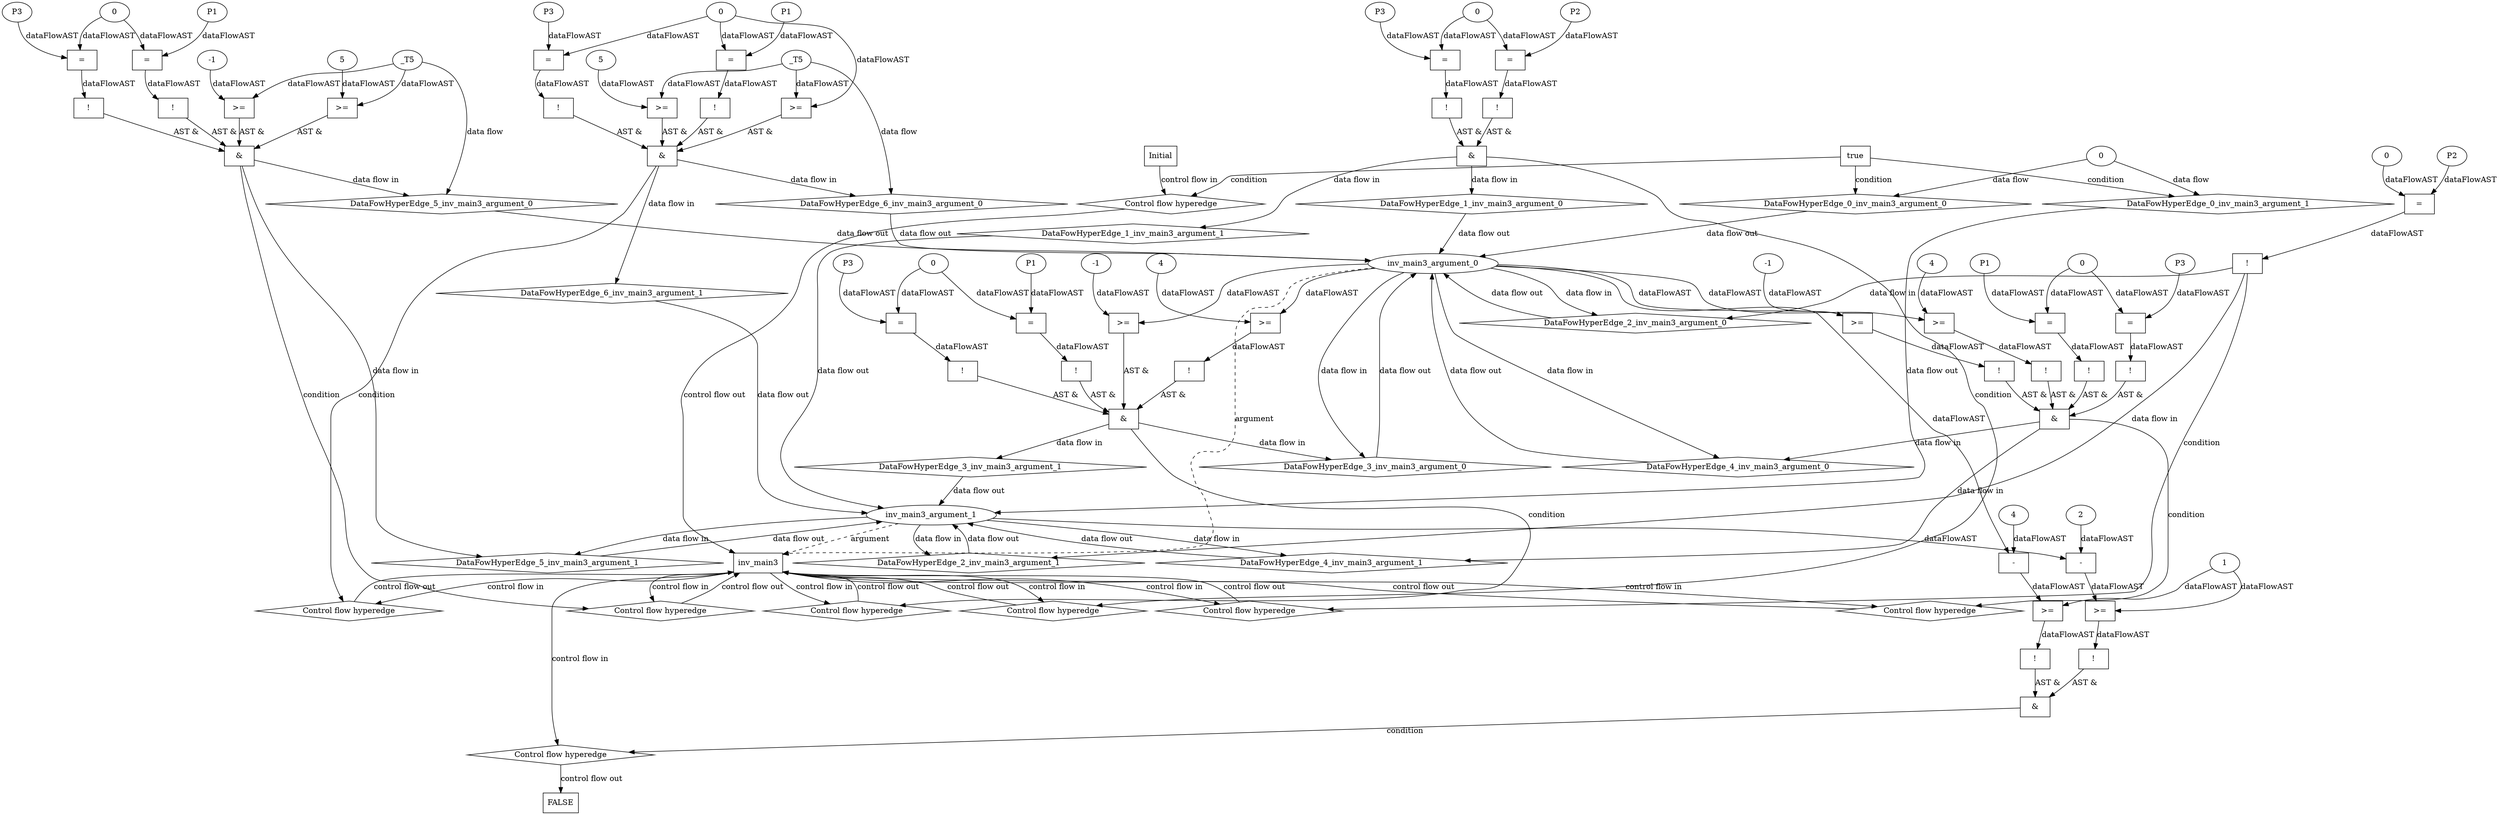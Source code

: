 digraph dag {
"inv_main3" [label="inv_main3" nodeName="inv_main3" class=cfn  shape="rect"];
FALSE [label="FALSE" nodeName=FALSE class=cfn  shape="rect"];
Initial [label="Initial" nodeName=Initial class=cfn  shape="rect"];
ControlFowHyperEdge_0 [label="Control flow hyperedge" nodeName=ControlFowHyperEdge_0 class=controlFlowHyperEdge shape="diamond"];
"Initial" -> ControlFowHyperEdge_0 [label="control flow in"]
ControlFowHyperEdge_0 -> "inv_main3" [label="control flow out"]
ControlFowHyperEdge_1 [label="Control flow hyperedge" nodeName=ControlFowHyperEdge_1 class=controlFlowHyperEdge shape="diamond"];
"inv_main3" -> ControlFowHyperEdge_1 [label="control flow in"]
ControlFowHyperEdge_1 -> "inv_main3" [label="control flow out"]
ControlFowHyperEdge_2 [label="Control flow hyperedge" nodeName=ControlFowHyperEdge_2 class=controlFlowHyperEdge shape="diamond"];
"inv_main3" -> ControlFowHyperEdge_2 [label="control flow in"]
ControlFowHyperEdge_2 -> "inv_main3" [label="control flow out"]
ControlFowHyperEdge_3 [label="Control flow hyperedge" nodeName=ControlFowHyperEdge_3 class=controlFlowHyperEdge shape="diamond"];
"inv_main3" -> ControlFowHyperEdge_3 [label="control flow in"]
ControlFowHyperEdge_3 -> "inv_main3" [label="control flow out"]
ControlFowHyperEdge_4 [label="Control flow hyperedge" nodeName=ControlFowHyperEdge_4 class=controlFlowHyperEdge shape="diamond"];
"inv_main3" -> ControlFowHyperEdge_4 [label="control flow in"]
ControlFowHyperEdge_4 -> "inv_main3" [label="control flow out"]
ControlFowHyperEdge_5 [label="Control flow hyperedge" nodeName=ControlFowHyperEdge_5 class=controlFlowHyperEdge shape="diamond"];
"inv_main3" -> ControlFowHyperEdge_5 [label="control flow in"]
ControlFowHyperEdge_5 -> "inv_main3" [label="control flow out"]
ControlFowHyperEdge_6 [label="Control flow hyperedge" nodeName=ControlFowHyperEdge_6 class=controlFlowHyperEdge shape="diamond"];
"inv_main3" -> ControlFowHyperEdge_6 [label="control flow in"]
ControlFowHyperEdge_6 -> "inv_main3" [label="control flow out"]
ControlFowHyperEdge_7 [label="Control flow hyperedge" nodeName=ControlFowHyperEdge_7 class=controlFlowHyperEdge shape="diamond"];
"inv_main3" -> ControlFowHyperEdge_7 [label="control flow in"]
ControlFowHyperEdge_7 -> "FALSE" [label="control flow out"]
"inv_main3_argument_0" [label="inv_main3_argument_0" nodeName=argument0 class=argument  head="inv_main3" shape="oval"];
"inv_main3_argument_0" -> "inv_main3"[label="argument" style="dashed"]
"inv_main3_argument_1" [label="inv_main3_argument_1" nodeName=argument1 class=argument  head="inv_main3" shape="oval"];
"inv_main3_argument_1" -> "inv_main3"[label="argument" style="dashed"]

"true_0" [label="true" nodeName="true_0" class=true shape="rect"];
"true_0" -> "ControlFowHyperEdge_0" [label="condition"];
"xxxinv_main3___Initial_0xxxdataFlow_0_node_0" [label="0" nodeName="xxxinv_main3___Initial_0xxxdataFlow_0_node_0" class=Literal ];

"xxxinv_main3___Initial_0xxxdataFlow_0_node_0" -> "DataFowHyperEdge_0_inv_main3_argument_0" [label="data flow"];

"xxxinv_main3___Initial_0xxxdataFlow_0_node_0" -> "DataFowHyperEdge_0_inv_main3_argument_1" [label="data flow"];
"xxxinv_main3___inv_main3_1xxx_and" [label="&" nodeName="xxxinv_main3___inv_main3_1xxx_and" class=Operator shape="rect"];
"xxxinv_main3___inv_main3_1xxxguard_0_node_0" [label="!" nodeName="xxxinv_main3___inv_main3_1xxxguard_0_node_0" class=Operator shape="rect"];
"xxxinv_main3___inv_main3_1xxxguard_0_node_1" [label="=" nodeName="xxxinv_main3___inv_main3_1xxxguard_0_node_1" class=Operator  shape="rect"];
"xxxinv_main3___inv_main3_1xxxguard_0_node_2" [label="P2" nodeName="xxxinv_main3___inv_main3_1xxxguard_0_node_2" class=Constant ];
"xxxinv_main3___inv_main3_1xxxguard_0_node_3" [label="0" nodeName="xxxinv_main3___inv_main3_1xxxguard_0_node_3" class=Literal ];
"xxxinv_main3___inv_main3_1xxxguard_0_node_1" -> "xxxinv_main3___inv_main3_1xxxguard_0_node_0"[label="dataFlowAST"]
"xxxinv_main3___inv_main3_1xxxguard_0_node_2" -> "xxxinv_main3___inv_main3_1xxxguard_0_node_1"[label="dataFlowAST"]
"xxxinv_main3___inv_main3_1xxxguard_0_node_3" -> "xxxinv_main3___inv_main3_1xxxguard_0_node_1"[label="dataFlowAST"]

"xxxinv_main3___inv_main3_1xxxguard_0_node_0" -> "xxxinv_main3___inv_main3_1xxx_and" [label="AST &"];
"xxxinv_main3___inv_main3_1xxxguard1_node_0" [label="!" nodeName="xxxinv_main3___inv_main3_1xxxguard1_node_0" class=Operator shape="rect"];
"xxxinv_main3___inv_main3_1xxxguard1_node_1" [label="=" nodeName="xxxinv_main3___inv_main3_1xxxguard1_node_1" class=Operator  shape="rect"];
"xxxinv_main3___inv_main3_1xxxguard1_node_2" [label="P3" nodeName="xxxinv_main3___inv_main3_1xxxguard1_node_2" class=Constant ];
"xxxinv_main3___inv_main3_1xxxguard1_node_1" -> "xxxinv_main3___inv_main3_1xxxguard1_node_0"[label="dataFlowAST"]
"xxxinv_main3___inv_main3_1xxxguard1_node_2" -> "xxxinv_main3___inv_main3_1xxxguard1_node_1"[label="dataFlowAST"]
"xxxinv_main3___inv_main3_1xxxguard_0_node_3" -> "xxxinv_main3___inv_main3_1xxxguard1_node_1"[label="dataFlowAST"]

"xxxinv_main3___inv_main3_1xxxguard1_node_0" -> "xxxinv_main3___inv_main3_1xxx_and" [label="AST &"];
"xxxinv_main3___inv_main3_1xxx_and" -> "ControlFowHyperEdge_1" [label="condition"];
"xxxinv_main3___inv_main3_2xxxguard_0_node_0" [label="!" nodeName="xxxinv_main3___inv_main3_2xxxguard_0_node_0" class=Operator shape="rect"];
"xxxinv_main3___inv_main3_2xxxguard_0_node_1" [label="=" nodeName="xxxinv_main3___inv_main3_2xxxguard_0_node_1" class=Operator  shape="rect"];
"xxxinv_main3___inv_main3_2xxxguard_0_node_2" [label="P2" nodeName="xxxinv_main3___inv_main3_2xxxguard_0_node_2" class=Constant ];
"xxxinv_main3___inv_main3_2xxxguard_0_node_3" [label="0" nodeName="xxxinv_main3___inv_main3_2xxxguard_0_node_3" class=Literal ];
"xxxinv_main3___inv_main3_2xxxguard_0_node_1" -> "xxxinv_main3___inv_main3_2xxxguard_0_node_0"[label="dataFlowAST"]
"xxxinv_main3___inv_main3_2xxxguard_0_node_2" -> "xxxinv_main3___inv_main3_2xxxguard_0_node_1"[label="dataFlowAST"]
"xxxinv_main3___inv_main3_2xxxguard_0_node_3" -> "xxxinv_main3___inv_main3_2xxxguard_0_node_1"[label="dataFlowAST"]

"xxxinv_main3___inv_main3_2xxxguard_0_node_0" -> "ControlFowHyperEdge_2" [label="condition"];
"xxxinv_main3___inv_main3_3xxx_and" [label="&" nodeName="xxxinv_main3___inv_main3_3xxx_and" class=Operator shape="rect"];
"xxxinv_main3___inv_main3_3xxxguard_0_node_0" [label="!" nodeName="xxxinv_main3___inv_main3_3xxxguard_0_node_0" class=Operator shape="rect"];
"xxxinv_main3___inv_main3_3xxxguard_0_node_1" [label="=" nodeName="xxxinv_main3___inv_main3_3xxxguard_0_node_1" class=Operator  shape="rect"];
"xxxinv_main3___inv_main3_3xxxguard_0_node_2" [label="P3" nodeName="xxxinv_main3___inv_main3_3xxxguard_0_node_2" class=Constant ];
"xxxinv_main3___inv_main3_3xxxguard_0_node_3" [label="0" nodeName="xxxinv_main3___inv_main3_3xxxguard_0_node_3" class=Literal ];
"xxxinv_main3___inv_main3_3xxxguard_0_node_1" -> "xxxinv_main3___inv_main3_3xxxguard_0_node_0"[label="dataFlowAST"]
"xxxinv_main3___inv_main3_3xxxguard_0_node_2" -> "xxxinv_main3___inv_main3_3xxxguard_0_node_1"[label="dataFlowAST"]
"xxxinv_main3___inv_main3_3xxxguard_0_node_3" -> "xxxinv_main3___inv_main3_3xxxguard_0_node_1"[label="dataFlowAST"]

"xxxinv_main3___inv_main3_3xxxguard_0_node_0" -> "xxxinv_main3___inv_main3_3xxx_and" [label="AST &"];
"xxxinv_main3___inv_main3_3xxxguard1_node_0" [label="!" nodeName="xxxinv_main3___inv_main3_3xxxguard1_node_0" class=Operator shape="rect"];
"xxxinv_main3___inv_main3_3xxxguard1_node_1" [label="=" nodeName="xxxinv_main3___inv_main3_3xxxguard1_node_1" class=Operator  shape="rect"];
"xxxinv_main3___inv_main3_3xxxguard1_node_2" [label="P1" nodeName="xxxinv_main3___inv_main3_3xxxguard1_node_2" class=Constant ];
"xxxinv_main3___inv_main3_3xxxguard1_node_1" -> "xxxinv_main3___inv_main3_3xxxguard1_node_0"[label="dataFlowAST"]
"xxxinv_main3___inv_main3_3xxxguard1_node_2" -> "xxxinv_main3___inv_main3_3xxxguard1_node_1"[label="dataFlowAST"]
"xxxinv_main3___inv_main3_3xxxguard_0_node_3" -> "xxxinv_main3___inv_main3_3xxxguard1_node_1"[label="dataFlowAST"]

"xxxinv_main3___inv_main3_3xxxguard1_node_0" -> "xxxinv_main3___inv_main3_3xxx_and" [label="AST &"];
"xxxinv_main3___inv_main3_3xxxguard2_node_0" [label="!" nodeName="xxxinv_main3___inv_main3_3xxxguard2_node_0" class=Operator shape="rect"];
"xxxinv_main3___inv_main3_3xxxguard2_node_1" [label=">=" nodeName="xxxinv_main3___inv_main3_3xxxguard2_node_1" class=Operator  shape="rect"];
"xxxinv_main3___inv_main3_3xxxguard2_node_3" [label="4" nodeName="xxxinv_main3___inv_main3_3xxxguard2_node_3" class=Literal ];
"xxxinv_main3___inv_main3_3xxxguard2_node_1" -> "xxxinv_main3___inv_main3_3xxxguard2_node_0"[label="dataFlowAST"]
"inv_main3_argument_0" -> "xxxinv_main3___inv_main3_3xxxguard2_node_1"[label="dataFlowAST"]
"xxxinv_main3___inv_main3_3xxxguard2_node_3" -> "xxxinv_main3___inv_main3_3xxxguard2_node_1"[label="dataFlowAST"]

"xxxinv_main3___inv_main3_3xxxguard2_node_0" -> "xxxinv_main3___inv_main3_3xxx_and" [label="AST &"];
"xxxinv_main3___inv_main3_3xxxguard3_node_0" [label=">=" nodeName="xxxinv_main3___inv_main3_3xxxguard3_node_0" class=Operator  shape="rect"];
"xxxinv_main3___inv_main3_3xxxguard3_node_1" [label="-1" nodeName="xxxinv_main3___inv_main3_3xxxguard3_node_1" class=Literal ];
"xxxinv_main3___inv_main3_3xxxguard3_node_1" -> "xxxinv_main3___inv_main3_3xxxguard3_node_0"[label="dataFlowAST"]
"inv_main3_argument_0" -> "xxxinv_main3___inv_main3_3xxxguard3_node_0"[label="dataFlowAST"]

"xxxinv_main3___inv_main3_3xxxguard3_node_0" -> "xxxinv_main3___inv_main3_3xxx_and" [label="AST &"];
"xxxinv_main3___inv_main3_3xxx_and" -> "ControlFowHyperEdge_3" [label="condition"];
"xxxinv_main3___inv_main3_4xxx_and" [label="&" nodeName="xxxinv_main3___inv_main3_4xxx_and" class=Operator shape="rect"];
"xxxinv_main3___inv_main3_4xxxguard_0_node_0" [label="!" nodeName="xxxinv_main3___inv_main3_4xxxguard_0_node_0" class=Operator shape="rect"];
"xxxinv_main3___inv_main3_4xxxguard_0_node_1" [label="=" nodeName="xxxinv_main3___inv_main3_4xxxguard_0_node_1" class=Operator  shape="rect"];
"xxxinv_main3___inv_main3_4xxxguard_0_node_2" [label="P3" nodeName="xxxinv_main3___inv_main3_4xxxguard_0_node_2" class=Constant ];
"xxxinv_main3___inv_main3_4xxxguard_0_node_3" [label="0" nodeName="xxxinv_main3___inv_main3_4xxxguard_0_node_3" class=Literal ];
"xxxinv_main3___inv_main3_4xxxguard_0_node_1" -> "xxxinv_main3___inv_main3_4xxxguard_0_node_0"[label="dataFlowAST"]
"xxxinv_main3___inv_main3_4xxxguard_0_node_2" -> "xxxinv_main3___inv_main3_4xxxguard_0_node_1"[label="dataFlowAST"]
"xxxinv_main3___inv_main3_4xxxguard_0_node_3" -> "xxxinv_main3___inv_main3_4xxxguard_0_node_1"[label="dataFlowAST"]

"xxxinv_main3___inv_main3_4xxxguard_0_node_0" -> "xxxinv_main3___inv_main3_4xxx_and" [label="AST &"];
"xxxinv_main3___inv_main3_4xxxguard1_node_0" [label="!" nodeName="xxxinv_main3___inv_main3_4xxxguard1_node_0" class=Operator shape="rect"];
"xxxinv_main3___inv_main3_4xxxguard1_node_1" [label="=" nodeName="xxxinv_main3___inv_main3_4xxxguard1_node_1" class=Operator  shape="rect"];
"xxxinv_main3___inv_main3_4xxxguard1_node_2" [label="P1" nodeName="xxxinv_main3___inv_main3_4xxxguard1_node_2" class=Constant ];
"xxxinv_main3___inv_main3_4xxxguard1_node_1" -> "xxxinv_main3___inv_main3_4xxxguard1_node_0"[label="dataFlowAST"]
"xxxinv_main3___inv_main3_4xxxguard1_node_2" -> "xxxinv_main3___inv_main3_4xxxguard1_node_1"[label="dataFlowAST"]
"xxxinv_main3___inv_main3_4xxxguard_0_node_3" -> "xxxinv_main3___inv_main3_4xxxguard1_node_1"[label="dataFlowAST"]

"xxxinv_main3___inv_main3_4xxxguard1_node_0" -> "xxxinv_main3___inv_main3_4xxx_and" [label="AST &"];
"xxxinv_main3___inv_main3_4xxxguard2_node_0" [label="!" nodeName="xxxinv_main3___inv_main3_4xxxguard2_node_0" class=Operator shape="rect"];
"xxxinv_main3___inv_main3_4xxxguard2_node_1" [label=">=" nodeName="xxxinv_main3___inv_main3_4xxxguard2_node_1" class=Operator  shape="rect"];
"xxxinv_main3___inv_main3_4xxxguard2_node_3" [label="4" nodeName="xxxinv_main3___inv_main3_4xxxguard2_node_3" class=Literal ];
"xxxinv_main3___inv_main3_4xxxguard2_node_1" -> "xxxinv_main3___inv_main3_4xxxguard2_node_0"[label="dataFlowAST"]
"inv_main3_argument_0" -> "xxxinv_main3___inv_main3_4xxxguard2_node_1"[label="dataFlowAST"]
"xxxinv_main3___inv_main3_4xxxguard2_node_3" -> "xxxinv_main3___inv_main3_4xxxguard2_node_1"[label="dataFlowAST"]

"xxxinv_main3___inv_main3_4xxxguard2_node_0" -> "xxxinv_main3___inv_main3_4xxx_and" [label="AST &"];
"xxxinv_main3___inv_main3_4xxxguard3_node_0" [label="!" nodeName="xxxinv_main3___inv_main3_4xxxguard3_node_0" class=Operator shape="rect"];
"xxxinv_main3___inv_main3_4xxxguard3_node_1" [label=">=" nodeName="xxxinv_main3___inv_main3_4xxxguard3_node_1" class=Operator  shape="rect"];
"xxxinv_main3___inv_main3_4xxxguard3_node_2" [label="-1" nodeName="xxxinv_main3___inv_main3_4xxxguard3_node_2" class=Literal ];
"xxxinv_main3___inv_main3_4xxxguard3_node_1" -> "xxxinv_main3___inv_main3_4xxxguard3_node_0"[label="dataFlowAST"]
"xxxinv_main3___inv_main3_4xxxguard3_node_2" -> "xxxinv_main3___inv_main3_4xxxguard3_node_1"[label="dataFlowAST"]
"inv_main3_argument_0" -> "xxxinv_main3___inv_main3_4xxxguard3_node_1"[label="dataFlowAST"]

"xxxinv_main3___inv_main3_4xxxguard3_node_0" -> "xxxinv_main3___inv_main3_4xxx_and" [label="AST &"];
"xxxinv_main3___inv_main3_4xxx_and" -> "ControlFowHyperEdge_4" [label="condition"];
"xxxinv_main3___inv_main3_5xxx_and" [label="&" nodeName="xxxinv_main3___inv_main3_5xxx_and" class=Operator shape="rect"];
"xxxinv_main3___inv_main3_5xxxguard_0_node_0" [label="!" nodeName="xxxinv_main3___inv_main3_5xxxguard_0_node_0" class=Operator shape="rect"];
"xxxinv_main3___inv_main3_5xxxguard_0_node_1" [label="=" nodeName="xxxinv_main3___inv_main3_5xxxguard_0_node_1" class=Operator  shape="rect"];
"xxxinv_main3___inv_main3_5xxxguard_0_node_2" [label="P3" nodeName="xxxinv_main3___inv_main3_5xxxguard_0_node_2" class=Constant ];
"xxxinv_main3___inv_main3_5xxxguard_0_node_3" [label="0" nodeName="xxxinv_main3___inv_main3_5xxxguard_0_node_3" class=Literal ];
"xxxinv_main3___inv_main3_5xxxguard_0_node_1" -> "xxxinv_main3___inv_main3_5xxxguard_0_node_0"[label="dataFlowAST"]
"xxxinv_main3___inv_main3_5xxxguard_0_node_2" -> "xxxinv_main3___inv_main3_5xxxguard_0_node_1"[label="dataFlowAST"]
"xxxinv_main3___inv_main3_5xxxguard_0_node_3" -> "xxxinv_main3___inv_main3_5xxxguard_0_node_1"[label="dataFlowAST"]

"xxxinv_main3___inv_main3_5xxxguard_0_node_0" -> "xxxinv_main3___inv_main3_5xxx_and" [label="AST &"];
"xxxinv_main3___inv_main3_5xxxguard1_node_0" [label="!" nodeName="xxxinv_main3___inv_main3_5xxxguard1_node_0" class=Operator shape="rect"];
"xxxinv_main3___inv_main3_5xxxguard1_node_1" [label="=" nodeName="xxxinv_main3___inv_main3_5xxxguard1_node_1" class=Operator  shape="rect"];
"xxxinv_main3___inv_main3_5xxxguard1_node_2" [label="P1" nodeName="xxxinv_main3___inv_main3_5xxxguard1_node_2" class=Constant ];
"xxxinv_main3___inv_main3_5xxxguard1_node_1" -> "xxxinv_main3___inv_main3_5xxxguard1_node_0"[label="dataFlowAST"]
"xxxinv_main3___inv_main3_5xxxguard1_node_2" -> "xxxinv_main3___inv_main3_5xxxguard1_node_1"[label="dataFlowAST"]
"xxxinv_main3___inv_main3_5xxxguard_0_node_3" -> "xxxinv_main3___inv_main3_5xxxguard1_node_1"[label="dataFlowAST"]

"xxxinv_main3___inv_main3_5xxxguard1_node_0" -> "xxxinv_main3___inv_main3_5xxx_and" [label="AST &"];
"xxxinv_main3___inv_main3_5xxxguard2_node_0" [label=">=" nodeName="xxxinv_main3___inv_main3_5xxxguard2_node_0" class=Operator  shape="rect"];
"xxxinv_main3___inv_main3_5xxxguard2_node_2" [label="5" nodeName="xxxinv_main3___inv_main3_5xxxguard2_node_2" class=Literal ];
"xxxinv_main3___inv_main3_5xxxdataFlow_0_node_0" -> "xxxinv_main3___inv_main3_5xxxguard2_node_0"[label="dataFlowAST"]
"xxxinv_main3___inv_main3_5xxxguard2_node_2" -> "xxxinv_main3___inv_main3_5xxxguard2_node_0"[label="dataFlowAST"]

"xxxinv_main3___inv_main3_5xxxguard2_node_0" -> "xxxinv_main3___inv_main3_5xxx_and" [label="AST &"];
"xxxinv_main3___inv_main3_5xxxguard3_node_0" [label=">=" nodeName="xxxinv_main3___inv_main3_5xxxguard3_node_0" class=Operator  shape="rect"];
"xxxinv_main3___inv_main3_5xxxguard3_node_1" [label="-1" nodeName="xxxinv_main3___inv_main3_5xxxguard3_node_1" class=Literal ];
"xxxinv_main3___inv_main3_5xxxguard3_node_1" -> "xxxinv_main3___inv_main3_5xxxguard3_node_0"[label="dataFlowAST"]
"xxxinv_main3___inv_main3_5xxxdataFlow_0_node_0" -> "xxxinv_main3___inv_main3_5xxxguard3_node_0"[label="dataFlowAST"]

"xxxinv_main3___inv_main3_5xxxguard3_node_0" -> "xxxinv_main3___inv_main3_5xxx_and" [label="AST &"];
"xxxinv_main3___inv_main3_5xxx_and" -> "ControlFowHyperEdge_5" [label="condition"];
"xxxinv_main3___inv_main3_5xxxdataFlow_0_node_0" [label="_T5" nodeName="xxxinv_main3___inv_main3_5xxxdataFlow_0_node_0" class=Constant ];

"xxxinv_main3___inv_main3_5xxxdataFlow_0_node_0" -> "DataFowHyperEdge_5_inv_main3_argument_0" [label="data flow"];
"xxxinv_main3___inv_main3_6xxx_and" [label="&" nodeName="xxxinv_main3___inv_main3_6xxx_and" class=Operator shape="rect"];
"xxxinv_main3___inv_main3_6xxxguard_0_node_0" [label="!" nodeName="xxxinv_main3___inv_main3_6xxxguard_0_node_0" class=Operator shape="rect"];
"xxxinv_main3___inv_main3_6xxxguard_0_node_1" [label="=" nodeName="xxxinv_main3___inv_main3_6xxxguard_0_node_1" class=Operator  shape="rect"];
"xxxinv_main3___inv_main3_6xxxguard_0_node_2" [label="P3" nodeName="xxxinv_main3___inv_main3_6xxxguard_0_node_2" class=Constant ];
"xxxinv_main3___inv_main3_6xxxguard_0_node_3" [label="0" nodeName="xxxinv_main3___inv_main3_6xxxguard_0_node_3" class=Literal ];
"xxxinv_main3___inv_main3_6xxxguard_0_node_1" -> "xxxinv_main3___inv_main3_6xxxguard_0_node_0"[label="dataFlowAST"]
"xxxinv_main3___inv_main3_6xxxguard_0_node_2" -> "xxxinv_main3___inv_main3_6xxxguard_0_node_1"[label="dataFlowAST"]
"xxxinv_main3___inv_main3_6xxxguard_0_node_3" -> "xxxinv_main3___inv_main3_6xxxguard_0_node_1"[label="dataFlowAST"]

"xxxinv_main3___inv_main3_6xxxguard_0_node_0" -> "xxxinv_main3___inv_main3_6xxx_and" [label="AST &"];
"xxxinv_main3___inv_main3_6xxxguard1_node_0" [label="!" nodeName="xxxinv_main3___inv_main3_6xxxguard1_node_0" class=Operator shape="rect"];
"xxxinv_main3___inv_main3_6xxxguard1_node_1" [label="=" nodeName="xxxinv_main3___inv_main3_6xxxguard1_node_1" class=Operator  shape="rect"];
"xxxinv_main3___inv_main3_6xxxguard1_node_2" [label="P1" nodeName="xxxinv_main3___inv_main3_6xxxguard1_node_2" class=Constant ];
"xxxinv_main3___inv_main3_6xxxguard1_node_1" -> "xxxinv_main3___inv_main3_6xxxguard1_node_0"[label="dataFlowAST"]
"xxxinv_main3___inv_main3_6xxxguard1_node_2" -> "xxxinv_main3___inv_main3_6xxxguard1_node_1"[label="dataFlowAST"]
"xxxinv_main3___inv_main3_6xxxguard_0_node_3" -> "xxxinv_main3___inv_main3_6xxxguard1_node_1"[label="dataFlowAST"]

"xxxinv_main3___inv_main3_6xxxguard1_node_0" -> "xxxinv_main3___inv_main3_6xxx_and" [label="AST &"];
"xxxinv_main3___inv_main3_6xxxguard2_node_0" [label=">=" nodeName="xxxinv_main3___inv_main3_6xxxguard2_node_0" class=Operator  shape="rect"];
"xxxinv_main3___inv_main3_6xxxguard2_node_2" [label="5" nodeName="xxxinv_main3___inv_main3_6xxxguard2_node_2" class=Literal ];
"xxxinv_main3___inv_main3_6xxxdataFlow_0_node_0" -> "xxxinv_main3___inv_main3_6xxxguard2_node_0"[label="dataFlowAST"]
"xxxinv_main3___inv_main3_6xxxguard2_node_2" -> "xxxinv_main3___inv_main3_6xxxguard2_node_0"[label="dataFlowAST"]

"xxxinv_main3___inv_main3_6xxxguard2_node_0" -> "xxxinv_main3___inv_main3_6xxx_and" [label="AST &"];
"xxxinv_main3___inv_main3_6xxxguard3_node_0" [label=">=" nodeName="xxxinv_main3___inv_main3_6xxxguard3_node_0" class=Operator  shape="rect"];
"xxxinv_main3___inv_main3_6xxxdataFlow_0_node_0" -> "xxxinv_main3___inv_main3_6xxxguard3_node_0"[label="dataFlowAST"]
"xxxinv_main3___inv_main3_6xxxguard_0_node_3" -> "xxxinv_main3___inv_main3_6xxxguard3_node_0"[label="dataFlowAST"]

"xxxinv_main3___inv_main3_6xxxguard3_node_0" -> "xxxinv_main3___inv_main3_6xxx_and" [label="AST &"];
"xxxinv_main3___inv_main3_6xxx_and" -> "ControlFowHyperEdge_6" [label="condition"];
"xxxinv_main3___inv_main3_6xxxdataFlow_0_node_0" [label="_T5" nodeName="xxxinv_main3___inv_main3_6xxxdataFlow_0_node_0" class=Constant ];

"xxxinv_main3___inv_main3_6xxxdataFlow_0_node_0" -> "DataFowHyperEdge_6_inv_main3_argument_0" [label="data flow"];
"xxxFALSE___inv_main3_7xxx_and" [label="&" nodeName="xxxFALSE___inv_main3_7xxx_and" class=Operator shape="rect"];
"xxxFALSE___inv_main3_7xxxguard_0_node_0" [label="!" nodeName="xxxFALSE___inv_main3_7xxxguard_0_node_0" class=Operator shape="rect"];
"xxxFALSE___inv_main3_7xxxguard_0_node_1" [label=">=" nodeName="xxxFALSE___inv_main3_7xxxguard_0_node_1" class=Operator  shape="rect"];
"xxxFALSE___inv_main3_7xxxguard_0_node_2" [label="-" nodeName="xxxFALSE___inv_main3_7xxxguard_0_node_2" class= Operator shape="rect"];
"xxxFALSE___inv_main3_7xxxguard_0_node_3" [label="4" nodeName="xxxFALSE___inv_main3_7xxxguard_0_node_3" class=Literal ];
"xxxFALSE___inv_main3_7xxxguard_0_node_5" [label="1" nodeName="xxxFALSE___inv_main3_7xxxguard_0_node_5" class=Literal ];
"xxxFALSE___inv_main3_7xxxguard_0_node_1" -> "xxxFALSE___inv_main3_7xxxguard_0_node_0"[label="dataFlowAST"]
"xxxFALSE___inv_main3_7xxxguard_0_node_2" -> "xxxFALSE___inv_main3_7xxxguard_0_node_1"[label="dataFlowAST"]
"xxxFALSE___inv_main3_7xxxguard_0_node_5" -> "xxxFALSE___inv_main3_7xxxguard_0_node_1"[label="dataFlowAST"]
"xxxFALSE___inv_main3_7xxxguard_0_node_3" -> "xxxFALSE___inv_main3_7xxxguard_0_node_2"[label="dataFlowAST"]
"inv_main3_argument_0" -> "xxxFALSE___inv_main3_7xxxguard_0_node_2"[label="dataFlowAST"]

"xxxFALSE___inv_main3_7xxxguard_0_node_0" -> "xxxFALSE___inv_main3_7xxx_and" [label="AST &"];
"xxxFALSE___inv_main3_7xxxguard1_node_0" [label="!" nodeName="xxxFALSE___inv_main3_7xxxguard1_node_0" class=Operator shape="rect"];
"xxxFALSE___inv_main3_7xxxguard1_node_1" [label=">=" nodeName="xxxFALSE___inv_main3_7xxxguard1_node_1" class=Operator  shape="rect"];
"xxxFALSE___inv_main3_7xxxguard1_node_2" [label="-" nodeName="xxxFALSE___inv_main3_7xxxguard1_node_2" class= Operator shape="rect"];
"xxxFALSE___inv_main3_7xxxguard1_node_4" [label="2" nodeName="xxxFALSE___inv_main3_7xxxguard1_node_4" class=Literal ];
"xxxFALSE___inv_main3_7xxxguard1_node_1" -> "xxxFALSE___inv_main3_7xxxguard1_node_0"[label="dataFlowAST"]
"xxxFALSE___inv_main3_7xxxguard1_node_2" -> "xxxFALSE___inv_main3_7xxxguard1_node_1"[label="dataFlowAST"]
"xxxFALSE___inv_main3_7xxxguard_0_node_5" -> "xxxFALSE___inv_main3_7xxxguard1_node_1"[label="dataFlowAST"]
"inv_main3_argument_1" -> "xxxFALSE___inv_main3_7xxxguard1_node_2"[label="dataFlowAST"]
"xxxFALSE___inv_main3_7xxxguard1_node_4" -> "xxxFALSE___inv_main3_7xxxguard1_node_2"[label="dataFlowAST"]

"xxxFALSE___inv_main3_7xxxguard1_node_0" -> "xxxFALSE___inv_main3_7xxx_and" [label="AST &"];
"xxxFALSE___inv_main3_7xxx_and" -> "ControlFowHyperEdge_7" [label="condition"];
"DataFowHyperEdge_0_inv_main3_argument_0" [label="DataFowHyperEdge_0_inv_main3_argument_0" nodeName="DataFowHyperEdge_0_inv_main3_argument_0" class=DataFlowHyperedge shape="diamond"];
"DataFowHyperEdge_0_inv_main3_argument_0" -> "inv_main3_argument_0"[label="data flow out"]
"true_0" -> "DataFowHyperEdge_0_inv_main3_argument_0" [label="condition"];
"DataFowHyperEdge_0_inv_main3_argument_1" [label="DataFowHyperEdge_0_inv_main3_argument_1" nodeName="DataFowHyperEdge_0_inv_main3_argument_1" class=DataFlowHyperedge shape="diamond"];
"DataFowHyperEdge_0_inv_main3_argument_1" -> "inv_main3_argument_1"[label="data flow out"]
"true_0" -> "DataFowHyperEdge_0_inv_main3_argument_1" [label="condition"];
"DataFowHyperEdge_1_inv_main3_argument_0" [label="DataFowHyperEdge_1_inv_main3_argument_0" nodeName="DataFowHyperEdge_1_inv_main3_argument_0" class=DataFlowHyperedge shape="diamond"];
"DataFowHyperEdge_1_inv_main3_argument_0" -> "inv_main3_argument_0"[label="data flow out"]
"xxxinv_main3___inv_main3_1xxx_and" -> "DataFowHyperEdge_1_inv_main3_argument_0"[label="data flow in"]
"DataFowHyperEdge_1_inv_main3_argument_1" [label="DataFowHyperEdge_1_inv_main3_argument_1" nodeName="DataFowHyperEdge_1_inv_main3_argument_1" class=DataFlowHyperedge shape="diamond"];
"DataFowHyperEdge_1_inv_main3_argument_1" -> "inv_main3_argument_1"[label="data flow out"]
"xxxinv_main3___inv_main3_1xxx_and" -> "DataFowHyperEdge_1_inv_main3_argument_1"[label="data flow in"]
"DataFowHyperEdge_2_inv_main3_argument_0" [label="DataFowHyperEdge_2_inv_main3_argument_0" nodeName="DataFowHyperEdge_2_inv_main3_argument_0" class=DataFlowHyperedge shape="diamond"];
"DataFowHyperEdge_2_inv_main3_argument_0" -> "inv_main3_argument_0"[label="data flow out"]
"xxxinv_main3___inv_main3_2xxxguard_0_node_0" -> "DataFowHyperEdge_2_inv_main3_argument_0"[label="data flow in"]
"DataFowHyperEdge_2_inv_main3_argument_1" [label="DataFowHyperEdge_2_inv_main3_argument_1" nodeName="DataFowHyperEdge_2_inv_main3_argument_1" class=DataFlowHyperedge shape="diamond"];
"DataFowHyperEdge_2_inv_main3_argument_1" -> "inv_main3_argument_1"[label="data flow out"]
"xxxinv_main3___inv_main3_2xxxguard_0_node_0" -> "DataFowHyperEdge_2_inv_main3_argument_1"[label="data flow in"]
"DataFowHyperEdge_3_inv_main3_argument_0" [label="DataFowHyperEdge_3_inv_main3_argument_0" nodeName="DataFowHyperEdge_3_inv_main3_argument_0" class=DataFlowHyperedge shape="diamond"];
"DataFowHyperEdge_3_inv_main3_argument_0" -> "inv_main3_argument_0"[label="data flow out"]
"xxxinv_main3___inv_main3_3xxx_and" -> "DataFowHyperEdge_3_inv_main3_argument_0"[label="data flow in"]
"DataFowHyperEdge_3_inv_main3_argument_1" [label="DataFowHyperEdge_3_inv_main3_argument_1" nodeName="DataFowHyperEdge_3_inv_main3_argument_1" class=DataFlowHyperedge shape="diamond"];
"DataFowHyperEdge_3_inv_main3_argument_1" -> "inv_main3_argument_1"[label="data flow out"]
"xxxinv_main3___inv_main3_3xxx_and" -> "DataFowHyperEdge_3_inv_main3_argument_1"[label="data flow in"]
"DataFowHyperEdge_4_inv_main3_argument_0" [label="DataFowHyperEdge_4_inv_main3_argument_0" nodeName="DataFowHyperEdge_4_inv_main3_argument_0" class=DataFlowHyperedge shape="diamond"];
"DataFowHyperEdge_4_inv_main3_argument_0" -> "inv_main3_argument_0"[label="data flow out"]
"xxxinv_main3___inv_main3_4xxx_and" -> "DataFowHyperEdge_4_inv_main3_argument_0"[label="data flow in"]
"DataFowHyperEdge_4_inv_main3_argument_1" [label="DataFowHyperEdge_4_inv_main3_argument_1" nodeName="DataFowHyperEdge_4_inv_main3_argument_1" class=DataFlowHyperedge shape="diamond"];
"DataFowHyperEdge_4_inv_main3_argument_1" -> "inv_main3_argument_1"[label="data flow out"]
"xxxinv_main3___inv_main3_4xxx_and" -> "DataFowHyperEdge_4_inv_main3_argument_1"[label="data flow in"]
"DataFowHyperEdge_5_inv_main3_argument_0" [label="DataFowHyperEdge_5_inv_main3_argument_0" nodeName="DataFowHyperEdge_5_inv_main3_argument_0" class=DataFlowHyperedge shape="diamond"];
"DataFowHyperEdge_5_inv_main3_argument_0" -> "inv_main3_argument_0"[label="data flow out"]
"xxxinv_main3___inv_main3_5xxx_and" -> "DataFowHyperEdge_5_inv_main3_argument_0"[label="data flow in"]
"DataFowHyperEdge_5_inv_main3_argument_1" [label="DataFowHyperEdge_5_inv_main3_argument_1" nodeName="DataFowHyperEdge_5_inv_main3_argument_1" class=DataFlowHyperedge shape="diamond"];
"DataFowHyperEdge_5_inv_main3_argument_1" -> "inv_main3_argument_1"[label="data flow out"]
"xxxinv_main3___inv_main3_5xxx_and" -> "DataFowHyperEdge_5_inv_main3_argument_1"[label="data flow in"]
"DataFowHyperEdge_6_inv_main3_argument_0" [label="DataFowHyperEdge_6_inv_main3_argument_0" nodeName="DataFowHyperEdge_6_inv_main3_argument_0" class=DataFlowHyperedge shape="diamond"];
"DataFowHyperEdge_6_inv_main3_argument_0" -> "inv_main3_argument_0"[label="data flow out"]
"xxxinv_main3___inv_main3_6xxx_and" -> "DataFowHyperEdge_6_inv_main3_argument_0"[label="data flow in"]
"DataFowHyperEdge_6_inv_main3_argument_1" [label="DataFowHyperEdge_6_inv_main3_argument_1" nodeName="DataFowHyperEdge_6_inv_main3_argument_1" class=DataFlowHyperedge shape="diamond"];
"DataFowHyperEdge_6_inv_main3_argument_1" -> "inv_main3_argument_1"[label="data flow out"]
"xxxinv_main3___inv_main3_6xxx_and" -> "DataFowHyperEdge_6_inv_main3_argument_1"[label="data flow in"]
"inv_main3_argument_0" -> "DataFowHyperEdge_2_inv_main3_argument_0"[label="data flow in"]
"inv_main3_argument_1" -> "DataFowHyperEdge_2_inv_main3_argument_1"[label="data flow in"]
"inv_main3_argument_0" -> "DataFowHyperEdge_3_inv_main3_argument_0"[label="data flow in"]
"inv_main3_argument_0" -> "DataFowHyperEdge_4_inv_main3_argument_0"[label="data flow in"]
"inv_main3_argument_1" -> "DataFowHyperEdge_4_inv_main3_argument_1"[label="data flow in"]
"inv_main3_argument_1" -> "DataFowHyperEdge_5_inv_main3_argument_1"[label="data flow in"]




}
